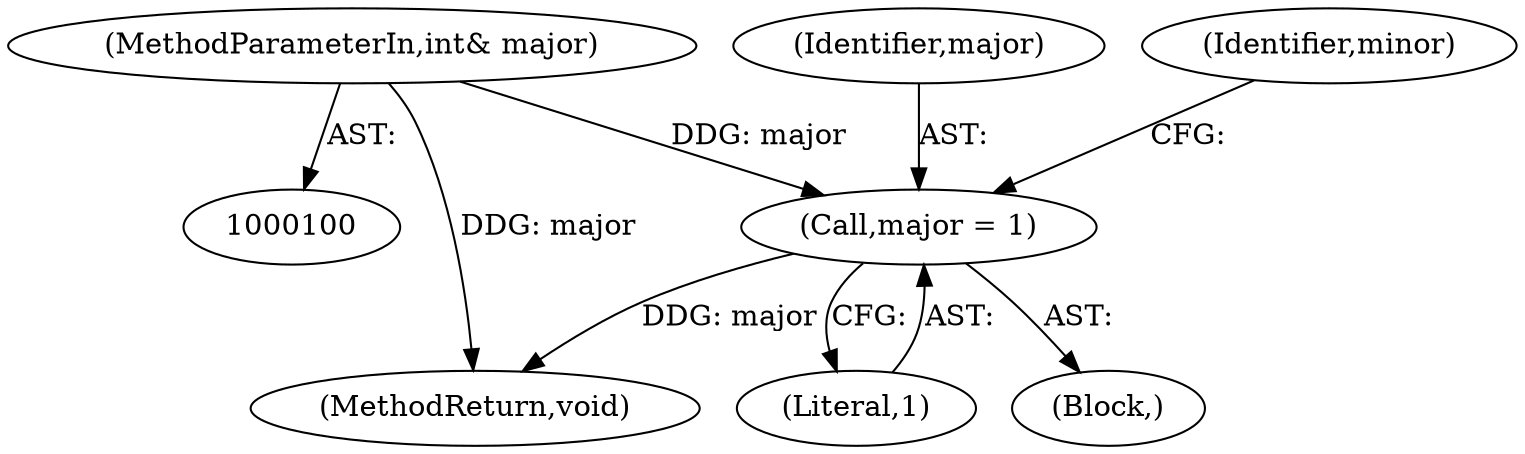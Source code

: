 digraph "1_Android_04839626ed859623901ebd3a5fd483982186b59d_141@del" {
"1000106" [label="(Call,major = 1)"];
"1000101" [label="(MethodParameterIn,int& major)"];
"1000105" [label="(Block,)"];
"1000107" [label="(Identifier,major)"];
"1000118" [label="(MethodReturn,void)"];
"1000106" [label="(Call,major = 1)"];
"1000108" [label="(Literal,1)"];
"1000110" [label="(Identifier,minor)"];
"1000101" [label="(MethodParameterIn,int& major)"];
"1000106" -> "1000105"  [label="AST: "];
"1000106" -> "1000108"  [label="CFG: "];
"1000107" -> "1000106"  [label="AST: "];
"1000108" -> "1000106"  [label="AST: "];
"1000110" -> "1000106"  [label="CFG: "];
"1000106" -> "1000118"  [label="DDG: major"];
"1000101" -> "1000106"  [label="DDG: major"];
"1000101" -> "1000100"  [label="AST: "];
"1000101" -> "1000118"  [label="DDG: major"];
}
